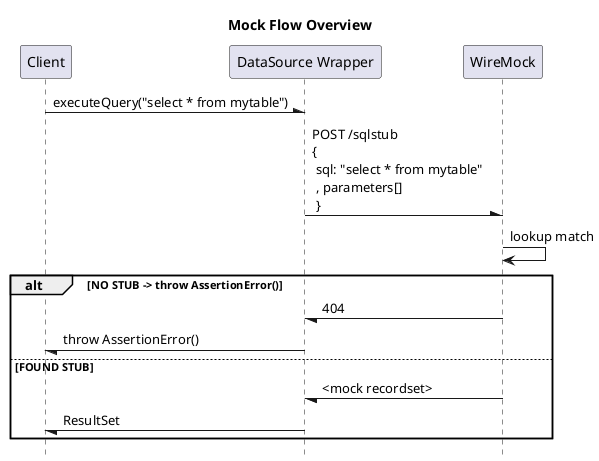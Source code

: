 @startuml

title Mock Flow Overview

hide footbox

participant client as "Client"
participant vdatasource as "DataSource Wrapper"
participant wiremock as "WireMock"

client -\ vdatasource: executeQuery("select * from mytable")

vdatasource -\ wiremock: POST /sqlstub \n\
{\n\
 sql: "select * from mytable" \n\
 , parameters[]\n\
 }

wiremock -> wiremock: lookup match

alt  NO STUB -> throw AssertionError()
  vdatasource \- wiremock: 404
  client \- vdatasource: throw AssertionError()

else FOUND STUB

  vdatasource \- wiremock: <mock recordset>
  client \- vdatasource: ResultSet

end


@enduml
